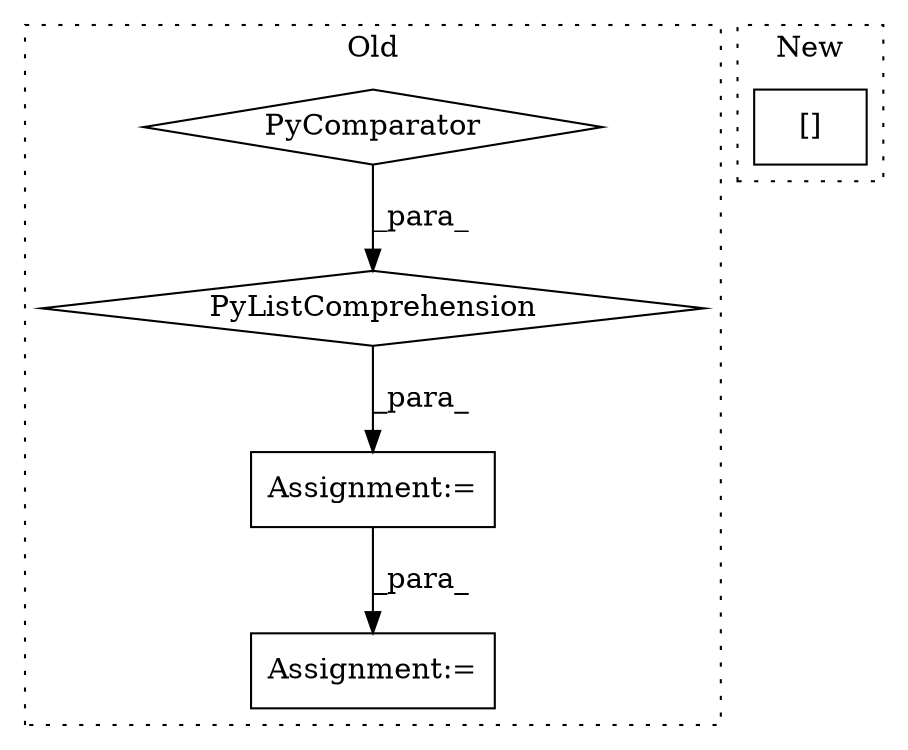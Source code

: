 digraph G {
subgraph cluster0 {
1 [label="PyListComprehension" a="109" s="1768" l="112" shape="diamond"];
3 [label="PyComparator" a="113" s="1846" l="26" shape="diamond"];
4 [label="Assignment:=" a="7" s="1731" l="1" shape="box"];
5 [label="Assignment:=" a="7" s="2107" l="1" shape="box"];
label = "Old";
style="dotted";
}
subgraph cluster1 {
2 [label="[]" a="2" s="1928,2020" l="91,1" shape="box"];
label = "New";
style="dotted";
}
1 -> 4 [label="_para_"];
3 -> 1 [label="_para_"];
4 -> 5 [label="_para_"];
}